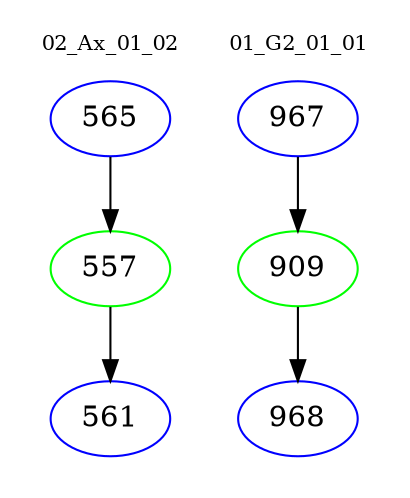 digraph{
subgraph cluster_0 {
color = white
label = "02_Ax_01_02";
fontsize=10;
T0_565 [label="565", color="blue"]
T0_565 -> T0_557 [color="black"]
T0_557 [label="557", color="green"]
T0_557 -> T0_561 [color="black"]
T0_561 [label="561", color="blue"]
}
subgraph cluster_1 {
color = white
label = "01_G2_01_01";
fontsize=10;
T1_967 [label="967", color="blue"]
T1_967 -> T1_909 [color="black"]
T1_909 [label="909", color="green"]
T1_909 -> T1_968 [color="black"]
T1_968 [label="968", color="blue"]
}
}
